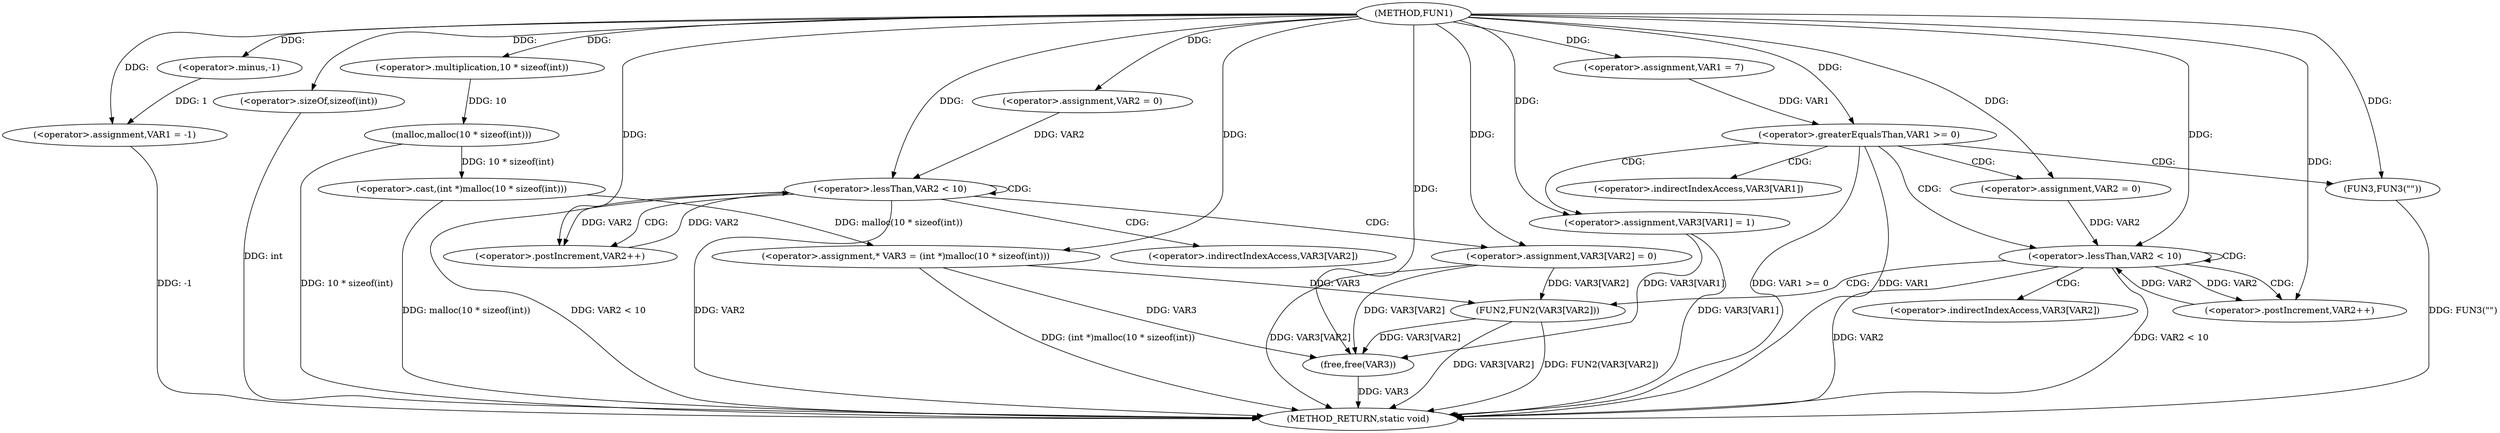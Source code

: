 digraph FUN1 {  
"1000100" [label = "(METHOD,FUN1)" ]
"1000167" [label = "(METHOD_RETURN,static void)" ]
"1000103" [label = "(<operator>.assignment,VAR1 = -1)" ]
"1000105" [label = "(<operator>.minus,-1)" ]
"1000107" [label = "(<operator>.assignment,VAR1 = 7)" ]
"1000113" [label = "(<operator>.assignment,* VAR3 = (int *)malloc(10 * sizeof(int)))" ]
"1000115" [label = "(<operator>.cast,(int *)malloc(10 * sizeof(int)))" ]
"1000117" [label = "(malloc,malloc(10 * sizeof(int)))" ]
"1000118" [label = "(<operator>.multiplication,10 * sizeof(int))" ]
"1000120" [label = "(<operator>.sizeOf,sizeof(int))" ]
"1000123" [label = "(<operator>.assignment,VAR2 = 0)" ]
"1000126" [label = "(<operator>.lessThan,VAR2 < 10)" ]
"1000129" [label = "(<operator>.postIncrement,VAR2++)" ]
"1000132" [label = "(<operator>.assignment,VAR3[VAR2] = 0)" ]
"1000138" [label = "(<operator>.greaterEqualsThan,VAR1 >= 0)" ]
"1000142" [label = "(<operator>.assignment,VAR3[VAR1] = 1)" ]
"1000148" [label = "(<operator>.assignment,VAR2 = 0)" ]
"1000151" [label = "(<operator>.lessThan,VAR2 < 10)" ]
"1000154" [label = "(<operator>.postIncrement,VAR2++)" ]
"1000157" [label = "(FUN2,FUN2(VAR3[VAR2]))" ]
"1000163" [label = "(FUN3,FUN3(\"\"))" ]
"1000165" [label = "(free,free(VAR3))" ]
"1000133" [label = "(<operator>.indirectIndexAccess,VAR3[VAR2])" ]
"1000143" [label = "(<operator>.indirectIndexAccess,VAR3[VAR1])" ]
"1000158" [label = "(<operator>.indirectIndexAccess,VAR3[VAR2])" ]
  "1000115" -> "1000167"  [ label = "DDG: malloc(10 * sizeof(int))"] 
  "1000126" -> "1000167"  [ label = "DDG: VAR2 < 10"] 
  "1000157" -> "1000167"  [ label = "DDG: FUN2(VAR3[VAR2])"] 
  "1000103" -> "1000167"  [ label = "DDG: -1"] 
  "1000126" -> "1000167"  [ label = "DDG: VAR2"] 
  "1000117" -> "1000167"  [ label = "DDG: 10 * sizeof(int)"] 
  "1000132" -> "1000167"  [ label = "DDG: VAR3[VAR2]"] 
  "1000142" -> "1000167"  [ label = "DDG: VAR3[VAR1]"] 
  "1000138" -> "1000167"  [ label = "DDG: VAR1 >= 0"] 
  "1000163" -> "1000167"  [ label = "DDG: FUN3(\"\")"] 
  "1000151" -> "1000167"  [ label = "DDG: VAR2 < 10"] 
  "1000138" -> "1000167"  [ label = "DDG: VAR1"] 
  "1000165" -> "1000167"  [ label = "DDG: VAR3"] 
  "1000151" -> "1000167"  [ label = "DDG: VAR2"] 
  "1000157" -> "1000167"  [ label = "DDG: VAR3[VAR2]"] 
  "1000113" -> "1000167"  [ label = "DDG: (int *)malloc(10 * sizeof(int))"] 
  "1000120" -> "1000167"  [ label = "DDG: int"] 
  "1000105" -> "1000103"  [ label = "DDG: 1"] 
  "1000100" -> "1000103"  [ label = "DDG: "] 
  "1000100" -> "1000105"  [ label = "DDG: "] 
  "1000100" -> "1000107"  [ label = "DDG: "] 
  "1000115" -> "1000113"  [ label = "DDG: malloc(10 * sizeof(int))"] 
  "1000100" -> "1000113"  [ label = "DDG: "] 
  "1000117" -> "1000115"  [ label = "DDG: 10 * sizeof(int)"] 
  "1000118" -> "1000117"  [ label = "DDG: 10"] 
  "1000100" -> "1000118"  [ label = "DDG: "] 
  "1000100" -> "1000120"  [ label = "DDG: "] 
  "1000100" -> "1000123"  [ label = "DDG: "] 
  "1000129" -> "1000126"  [ label = "DDG: VAR2"] 
  "1000123" -> "1000126"  [ label = "DDG: VAR2"] 
  "1000100" -> "1000126"  [ label = "DDG: "] 
  "1000126" -> "1000129"  [ label = "DDG: VAR2"] 
  "1000100" -> "1000129"  [ label = "DDG: "] 
  "1000100" -> "1000132"  [ label = "DDG: "] 
  "1000107" -> "1000138"  [ label = "DDG: VAR1"] 
  "1000100" -> "1000138"  [ label = "DDG: "] 
  "1000100" -> "1000142"  [ label = "DDG: "] 
  "1000100" -> "1000148"  [ label = "DDG: "] 
  "1000154" -> "1000151"  [ label = "DDG: VAR2"] 
  "1000148" -> "1000151"  [ label = "DDG: VAR2"] 
  "1000100" -> "1000151"  [ label = "DDG: "] 
  "1000151" -> "1000154"  [ label = "DDG: VAR2"] 
  "1000100" -> "1000154"  [ label = "DDG: "] 
  "1000113" -> "1000157"  [ label = "DDG: VAR3"] 
  "1000132" -> "1000157"  [ label = "DDG: VAR3[VAR2]"] 
  "1000100" -> "1000163"  [ label = "DDG: "] 
  "1000113" -> "1000165"  [ label = "DDG: VAR3"] 
  "1000157" -> "1000165"  [ label = "DDG: VAR3[VAR2]"] 
  "1000132" -> "1000165"  [ label = "DDG: VAR3[VAR2]"] 
  "1000142" -> "1000165"  [ label = "DDG: VAR3[VAR1]"] 
  "1000100" -> "1000165"  [ label = "DDG: "] 
  "1000126" -> "1000126"  [ label = "CDG: "] 
  "1000126" -> "1000132"  [ label = "CDG: "] 
  "1000126" -> "1000129"  [ label = "CDG: "] 
  "1000126" -> "1000133"  [ label = "CDG: "] 
  "1000138" -> "1000163"  [ label = "CDG: "] 
  "1000138" -> "1000143"  [ label = "CDG: "] 
  "1000138" -> "1000142"  [ label = "CDG: "] 
  "1000138" -> "1000151"  [ label = "CDG: "] 
  "1000138" -> "1000148"  [ label = "CDG: "] 
  "1000151" -> "1000158"  [ label = "CDG: "] 
  "1000151" -> "1000154"  [ label = "CDG: "] 
  "1000151" -> "1000151"  [ label = "CDG: "] 
  "1000151" -> "1000157"  [ label = "CDG: "] 
}
